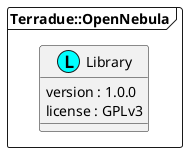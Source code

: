 @startuml
package "Terradue::OpenNebula" <<Frame>> {
  class "Library" as namespace_terradue_1_1_open_nebula << (L, cyan) >> [[../technology/packages/namespace_terradue_1_1_open_nebula.html]] {
     version : 1.0.0 
     license : GPLv3
  }
}
@enduml
